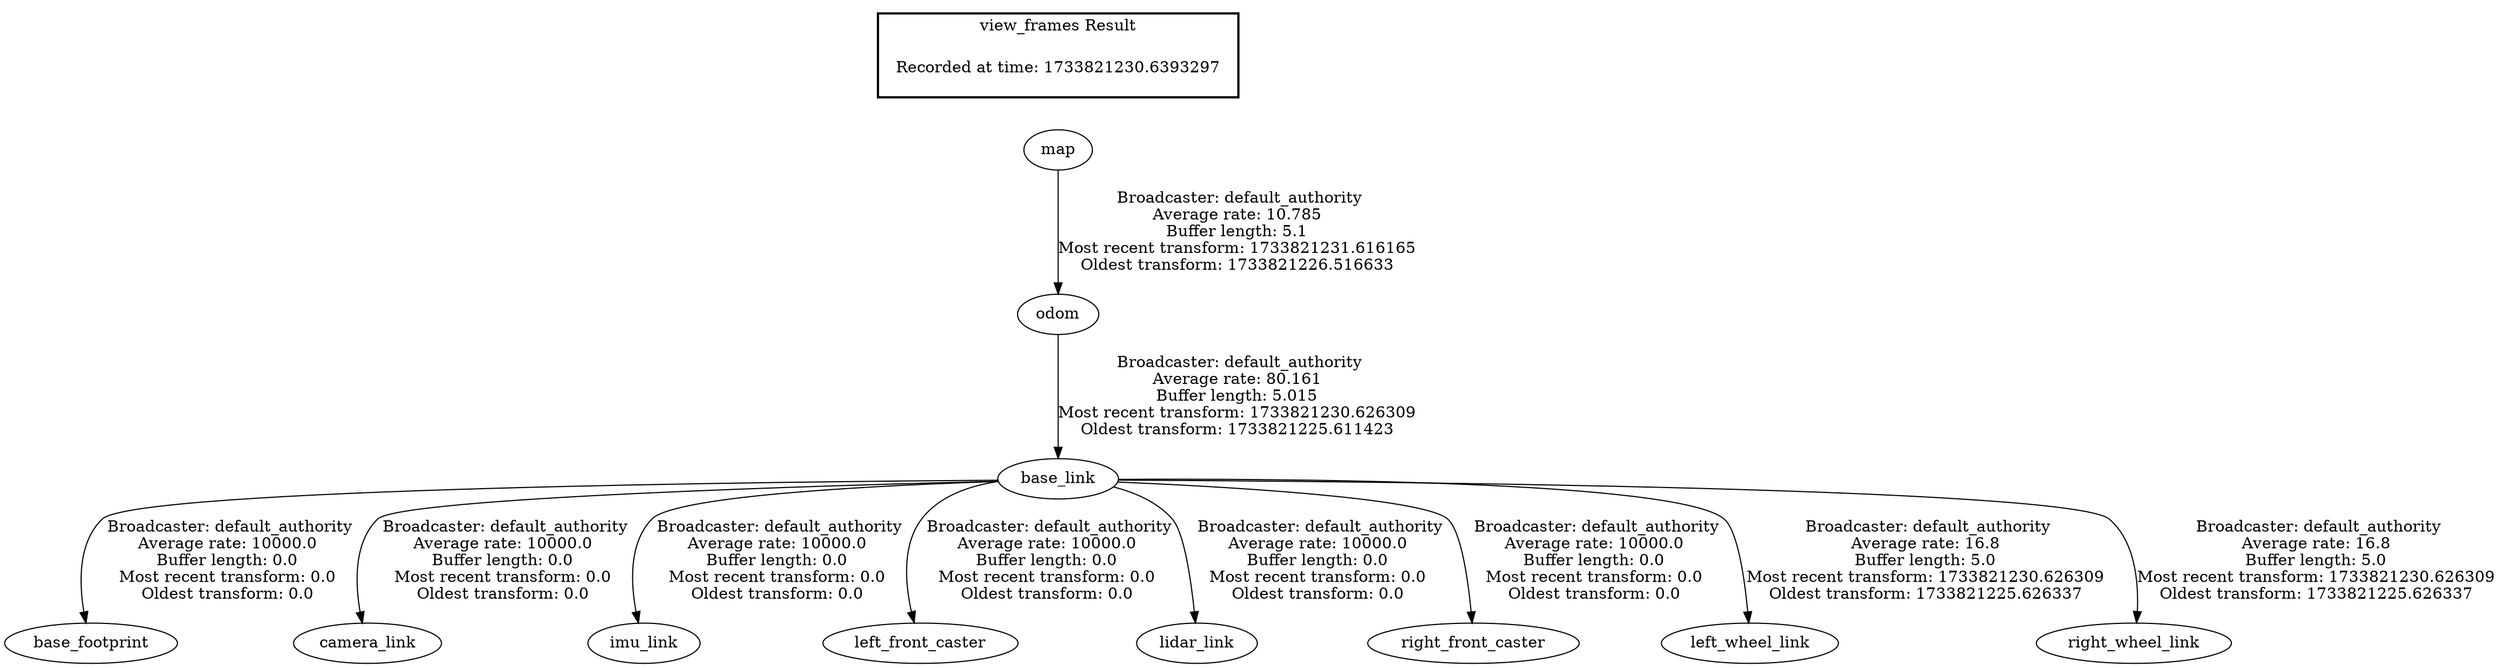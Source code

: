 digraph G {
"odom" -> "base_link"[label=" Broadcaster: default_authority\nAverage rate: 80.161\nBuffer length: 5.015\nMost recent transform: 1733821230.626309\nOldest transform: 1733821225.611423\n"];
"map" -> "odom"[label=" Broadcaster: default_authority\nAverage rate: 10.785\nBuffer length: 5.1\nMost recent transform: 1733821231.616165\nOldest transform: 1733821226.516633\n"];
"base_link" -> "base_footprint"[label=" Broadcaster: default_authority\nAverage rate: 10000.0\nBuffer length: 0.0\nMost recent transform: 0.0\nOldest transform: 0.0\n"];
"base_link" -> "camera_link"[label=" Broadcaster: default_authority\nAverage rate: 10000.0\nBuffer length: 0.0\nMost recent transform: 0.0\nOldest transform: 0.0\n"];
"base_link" -> "imu_link"[label=" Broadcaster: default_authority\nAverage rate: 10000.0\nBuffer length: 0.0\nMost recent transform: 0.0\nOldest transform: 0.0\n"];
"base_link" -> "left_front_caster"[label=" Broadcaster: default_authority\nAverage rate: 10000.0\nBuffer length: 0.0\nMost recent transform: 0.0\nOldest transform: 0.0\n"];
"base_link" -> "lidar_link"[label=" Broadcaster: default_authority\nAverage rate: 10000.0\nBuffer length: 0.0\nMost recent transform: 0.0\nOldest transform: 0.0\n"];
"base_link" -> "right_front_caster"[label=" Broadcaster: default_authority\nAverage rate: 10000.0\nBuffer length: 0.0\nMost recent transform: 0.0\nOldest transform: 0.0\n"];
"base_link" -> "left_wheel_link"[label=" Broadcaster: default_authority\nAverage rate: 16.8\nBuffer length: 5.0\nMost recent transform: 1733821230.626309\nOldest transform: 1733821225.626337\n"];
"base_link" -> "right_wheel_link"[label=" Broadcaster: default_authority\nAverage rate: 16.8\nBuffer length: 5.0\nMost recent transform: 1733821230.626309\nOldest transform: 1733821225.626337\n"];
edge [style=invis];
 subgraph cluster_legend { style=bold; color=black; label ="view_frames Result";
"Recorded at time: 1733821230.6393297"[ shape=plaintext ] ;
}->"map";
}